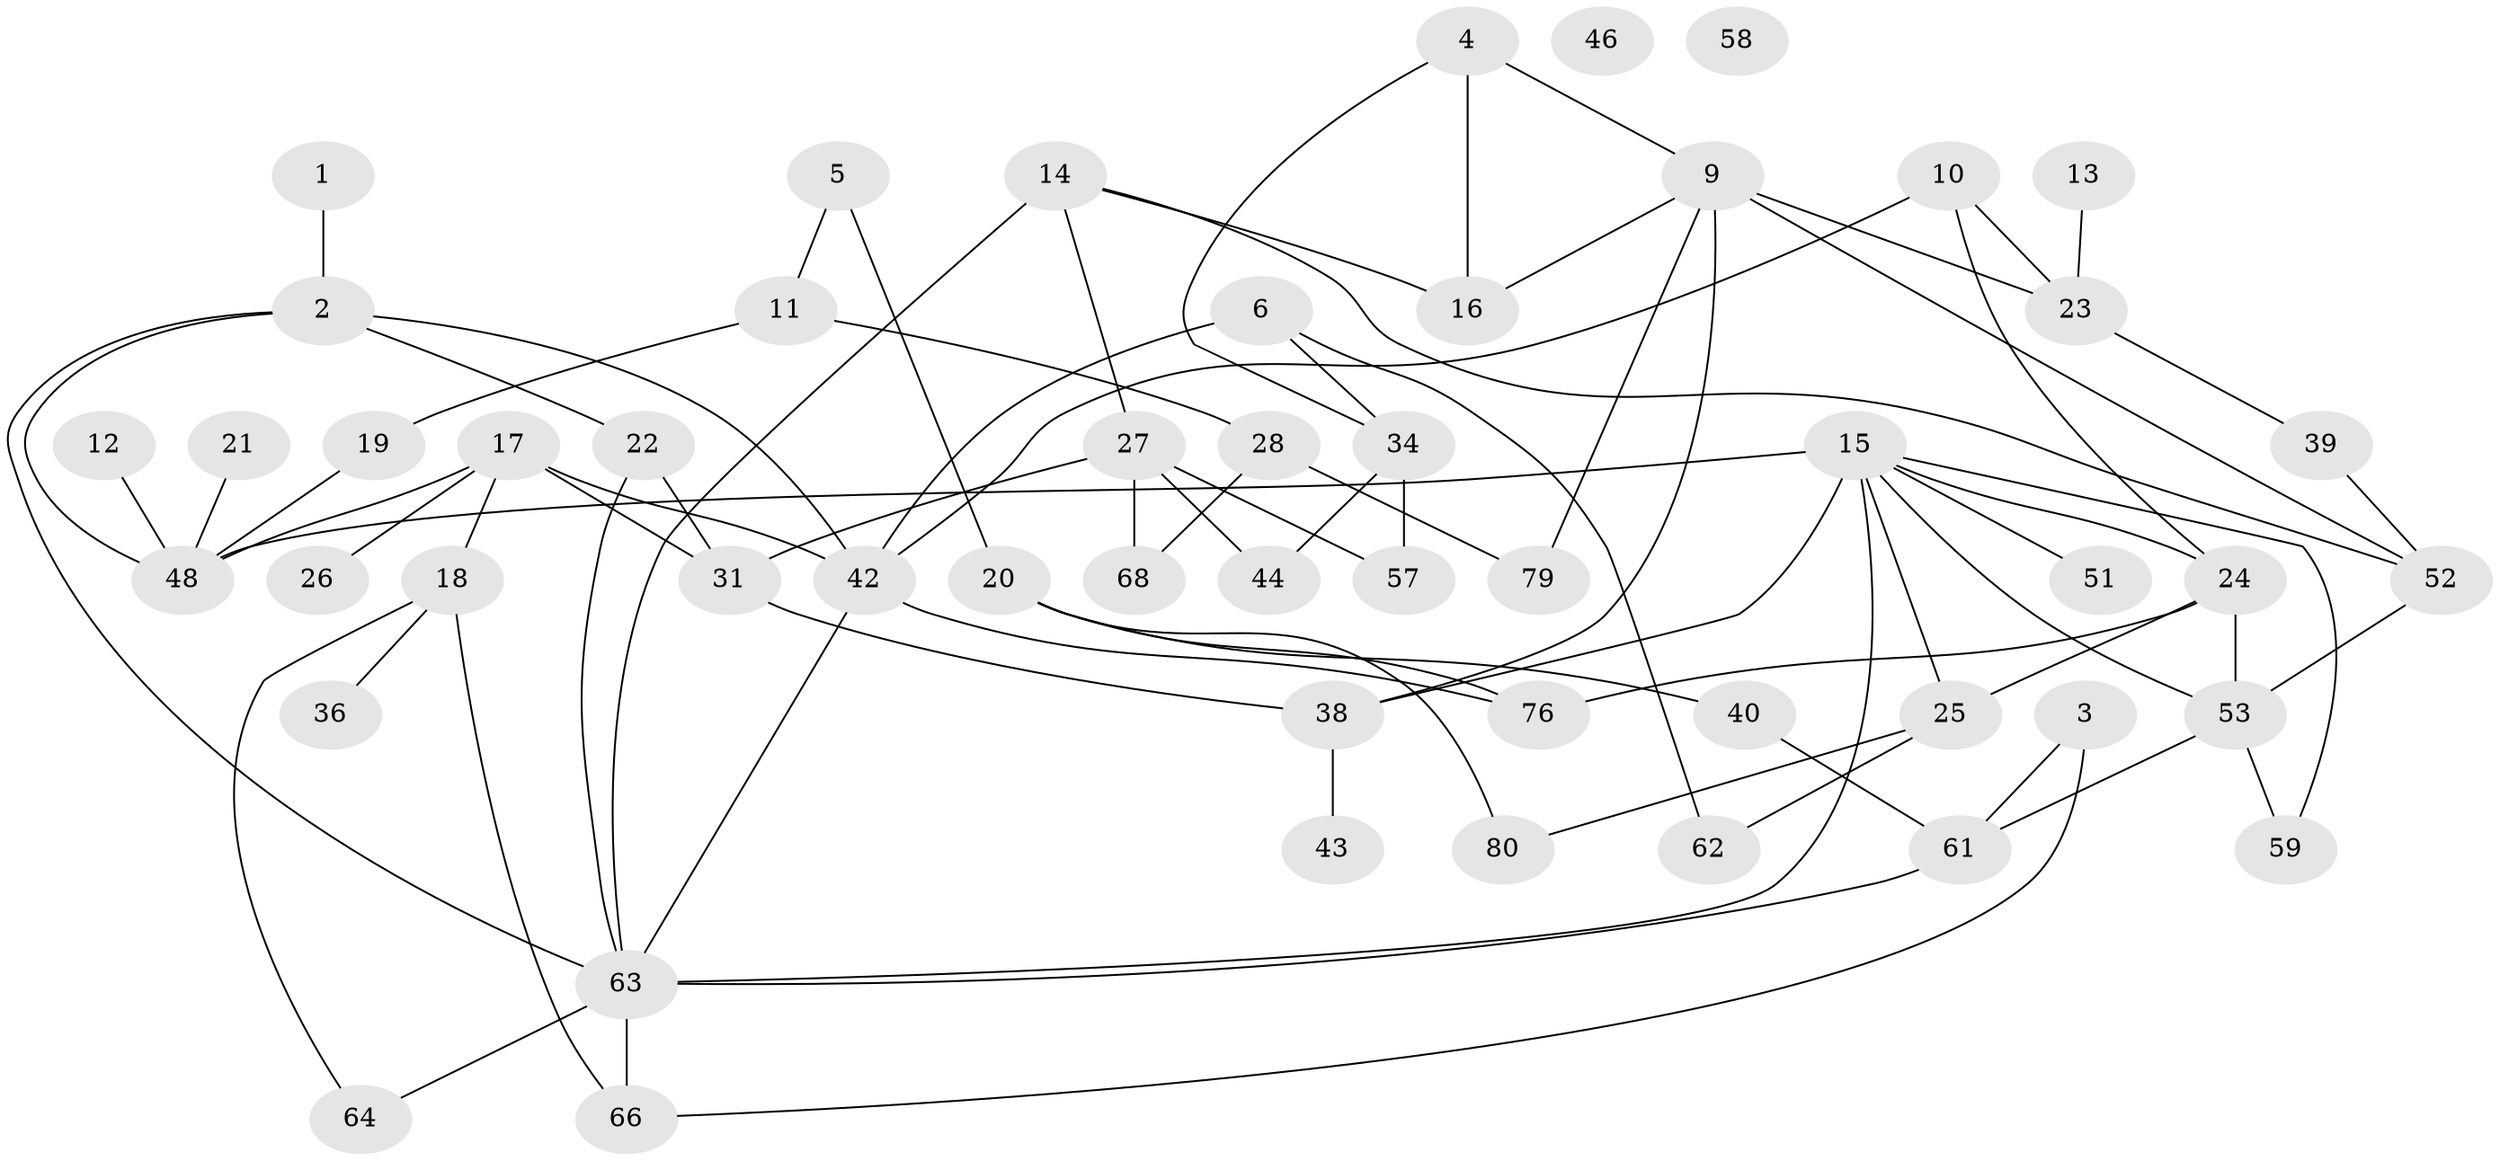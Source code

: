 // Generated by graph-tools (version 1.1) at 2025/23/03/03/25 07:23:28]
// undirected, 52 vertices, 80 edges
graph export_dot {
graph [start="1"]
  node [color=gray90,style=filled];
  1 [super="+8"];
  2 [super="+7"];
  3;
  4 [super="+37"];
  5 [super="+71"];
  6 [super="+41"];
  9 [super="+32"];
  10;
  11;
  12;
  13;
  14;
  15 [super="+67"];
  16;
  17 [super="+74"];
  18 [super="+29"];
  19 [super="+45"];
  20 [super="+70"];
  21;
  22;
  23 [super="+60"];
  24 [super="+35"];
  25;
  26;
  27 [super="+30"];
  28 [super="+33"];
  31 [super="+78"];
  34 [super="+56"];
  36;
  38 [super="+75"];
  39;
  40 [super="+49"];
  42 [super="+73"];
  43 [super="+47"];
  44;
  46;
  48 [super="+50"];
  51;
  52 [super="+54"];
  53 [super="+55"];
  57;
  58;
  59 [super="+69"];
  61;
  62;
  63 [super="+72"];
  64 [super="+65"];
  66;
  68 [super="+77"];
  76;
  79;
  80;
  1 -- 2;
  2 -- 22;
  2 -- 63;
  2 -- 48;
  2 -- 42;
  3 -- 61;
  3 -- 66;
  4 -- 16 [weight=2];
  4 -- 34;
  4 -- 9;
  5 -- 20;
  5 -- 11;
  6 -- 42;
  6 -- 62;
  6 -- 34;
  9 -- 16;
  9 -- 23;
  9 -- 52;
  9 -- 38 [weight=2];
  9 -- 79;
  10 -- 23;
  10 -- 24;
  10 -- 42;
  11 -- 28;
  11 -- 19;
  12 -- 48;
  13 -- 23;
  14 -- 16;
  14 -- 63;
  14 -- 27;
  14 -- 52;
  15 -- 51;
  15 -- 53;
  15 -- 48;
  15 -- 38;
  15 -- 24;
  15 -- 25;
  15 -- 59;
  15 -- 63;
  17 -- 31;
  17 -- 18 [weight=2];
  17 -- 26;
  17 -- 42;
  17 -- 48;
  18 -- 64;
  18 -- 36;
  18 -- 66;
  19 -- 48;
  20 -- 76;
  20 -- 80;
  20 -- 40;
  21 -- 48;
  22 -- 31;
  22 -- 63;
  23 -- 39;
  24 -- 25;
  24 -- 53;
  24 -- 76;
  25 -- 62;
  25 -- 80;
  27 -- 44;
  27 -- 68;
  27 -- 31;
  27 -- 57;
  28 -- 68;
  28 -- 79;
  31 -- 38;
  34 -- 44;
  34 -- 57;
  38 -- 43;
  39 -- 52;
  40 -- 61;
  42 -- 76;
  42 -- 63;
  52 -- 53;
  53 -- 61;
  53 -- 59;
  61 -- 63;
  63 -- 64;
  63 -- 66;
}
